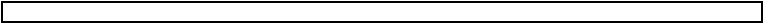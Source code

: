 <mxfile version="16.5.3" type="github">
  <diagram id="uHJnZxycNqBeEuo7Jlci" name="Page-1">
    <mxGraphModel dx="782" dy="506" grid="1" gridSize="10" guides="1" tooltips="1" connect="1" arrows="1" fold="1" page="1" pageScale="1" pageWidth="827" pageHeight="1169" math="0" shadow="0">
      <root>
        <mxCell id="0" />
        <mxCell id="1" parent="0" />
        <mxCell id="wEZuyLANaTQTKHT913J5-1" value="" style="rounded=0;whiteSpace=wrap;html=1;" vertex="1" parent="1">
          <mxGeometry x="80" y="110" width="380" height="10" as="geometry" />
        </mxCell>
      </root>
    </mxGraphModel>
  </diagram>
</mxfile>
